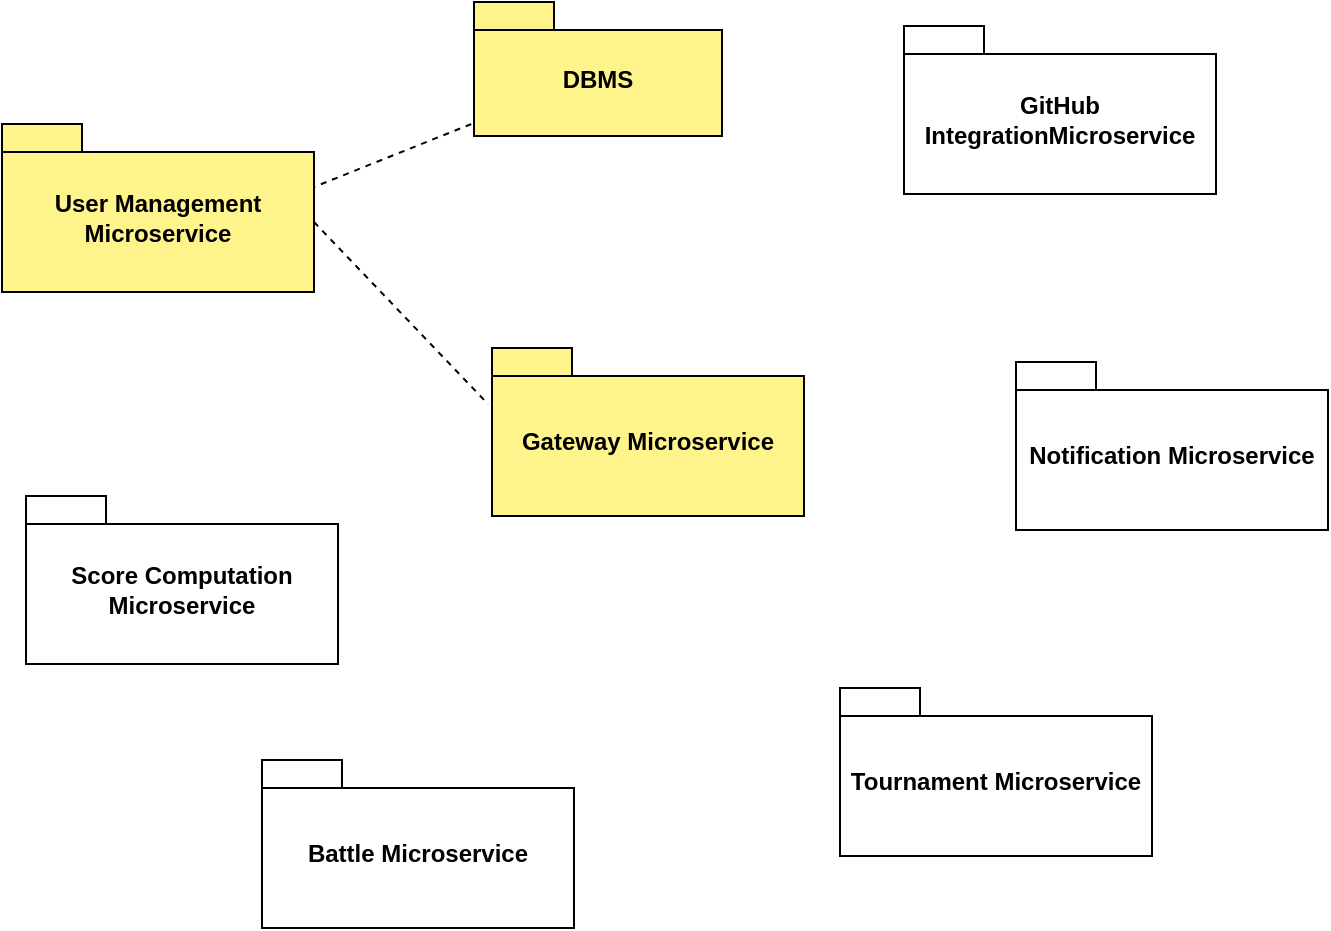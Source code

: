 <mxfile version="22.1.16" type="device">
  <diagram name="Page-1" id="ImGA_BU5cl2Fdo_qvqDq">
    <mxGraphModel dx="863" dy="505" grid="0" gridSize="10" guides="1" tooltips="1" connect="1" arrows="1" fold="1" page="1" pageScale="1" pageWidth="850" pageHeight="1100" math="0" shadow="0">
      <root>
        <mxCell id="0" />
        <mxCell id="1" parent="0" />
        <mxCell id="zeqLb9sDKWrayDaI19oI-2" value="Gateway Microservice" style="shape=folder;fontStyle=1;spacingTop=10;tabWidth=40;tabHeight=14;tabPosition=left;html=1;whiteSpace=wrap;fillColor=#FFF48C;" vertex="1" parent="1">
          <mxGeometry x="352" y="260" width="156" height="84" as="geometry" />
        </mxCell>
        <mxCell id="zeqLb9sDKWrayDaI19oI-3" value="User Management Microservice" style="shape=folder;fontStyle=1;spacingTop=10;tabWidth=40;tabHeight=14;tabPosition=left;html=1;whiteSpace=wrap;fillColor=#FFF48C;" vertex="1" parent="1">
          <mxGeometry x="107" y="148" width="156" height="84" as="geometry" />
        </mxCell>
        <mxCell id="zeqLb9sDKWrayDaI19oI-4" value="GitHub IntegrationMicroservice" style="shape=folder;fontStyle=1;spacingTop=10;tabWidth=40;tabHeight=14;tabPosition=left;html=1;whiteSpace=wrap;fillColor=default;" vertex="1" parent="1">
          <mxGeometry x="558" y="99" width="156" height="84" as="geometry" />
        </mxCell>
        <mxCell id="zeqLb9sDKWrayDaI19oI-5" value="Score Computation Microservice" style="shape=folder;fontStyle=1;spacingTop=10;tabWidth=40;tabHeight=14;tabPosition=left;html=1;whiteSpace=wrap;" vertex="1" parent="1">
          <mxGeometry x="119" y="334" width="156" height="84" as="geometry" />
        </mxCell>
        <mxCell id="zeqLb9sDKWrayDaI19oI-6" value="Tournament Microservice" style="shape=folder;fontStyle=1;spacingTop=10;tabWidth=40;tabHeight=14;tabPosition=left;html=1;whiteSpace=wrap;" vertex="1" parent="1">
          <mxGeometry x="526" y="430" width="156" height="84" as="geometry" />
        </mxCell>
        <mxCell id="zeqLb9sDKWrayDaI19oI-7" value="Battle Microservice" style="shape=folder;fontStyle=1;spacingTop=10;tabWidth=40;tabHeight=14;tabPosition=left;html=1;whiteSpace=wrap;" vertex="1" parent="1">
          <mxGeometry x="237" y="466" width="156" height="84" as="geometry" />
        </mxCell>
        <mxCell id="zeqLb9sDKWrayDaI19oI-8" value="Notification Microservice" style="shape=folder;fontStyle=1;spacingTop=10;tabWidth=40;tabHeight=14;tabPosition=left;html=1;whiteSpace=wrap;" vertex="1" parent="1">
          <mxGeometry x="614" y="267" width="156" height="84" as="geometry" />
        </mxCell>
        <mxCell id="zeqLb9sDKWrayDaI19oI-10" value="" style="endArrow=none;dashed=1;html=1;rounded=0;exitX=0;exitY=0;exitDx=156;exitDy=49;exitPerimeter=0;entryX=-0.012;entryY=0.335;entryDx=0;entryDy=0;entryPerimeter=0;" edge="1" parent="1" source="zeqLb9sDKWrayDaI19oI-3" target="zeqLb9sDKWrayDaI19oI-2">
          <mxGeometry width="50" height="50" relative="1" as="geometry">
            <mxPoint x="406" y="276" as="sourcePoint" />
            <mxPoint x="456" y="226" as="targetPoint" />
          </mxGeometry>
        </mxCell>
        <mxCell id="zeqLb9sDKWrayDaI19oI-11" value="DBMS" style="shape=folder;fontStyle=1;spacingTop=10;tabWidth=40;tabHeight=14;tabPosition=left;html=1;whiteSpace=wrap;fillColor=#FFF48C;" vertex="1" parent="1">
          <mxGeometry x="343" y="87" width="124" height="67" as="geometry" />
        </mxCell>
        <mxCell id="zeqLb9sDKWrayDaI19oI-12" value="" style="endArrow=none;dashed=1;html=1;rounded=0;exitX=-0.011;exitY=0.911;exitDx=0;exitDy=0;exitPerimeter=0;entryX=0;entryY=0;entryDx=156;entryDy=31.5;entryPerimeter=0;" edge="1" parent="1" source="zeqLb9sDKWrayDaI19oI-11" target="zeqLb9sDKWrayDaI19oI-3">
          <mxGeometry width="50" height="50" relative="1" as="geometry">
            <mxPoint x="352" y="175.86" as="sourcePoint" />
            <mxPoint x="439" y="266.86" as="targetPoint" />
          </mxGeometry>
        </mxCell>
      </root>
    </mxGraphModel>
  </diagram>
</mxfile>
